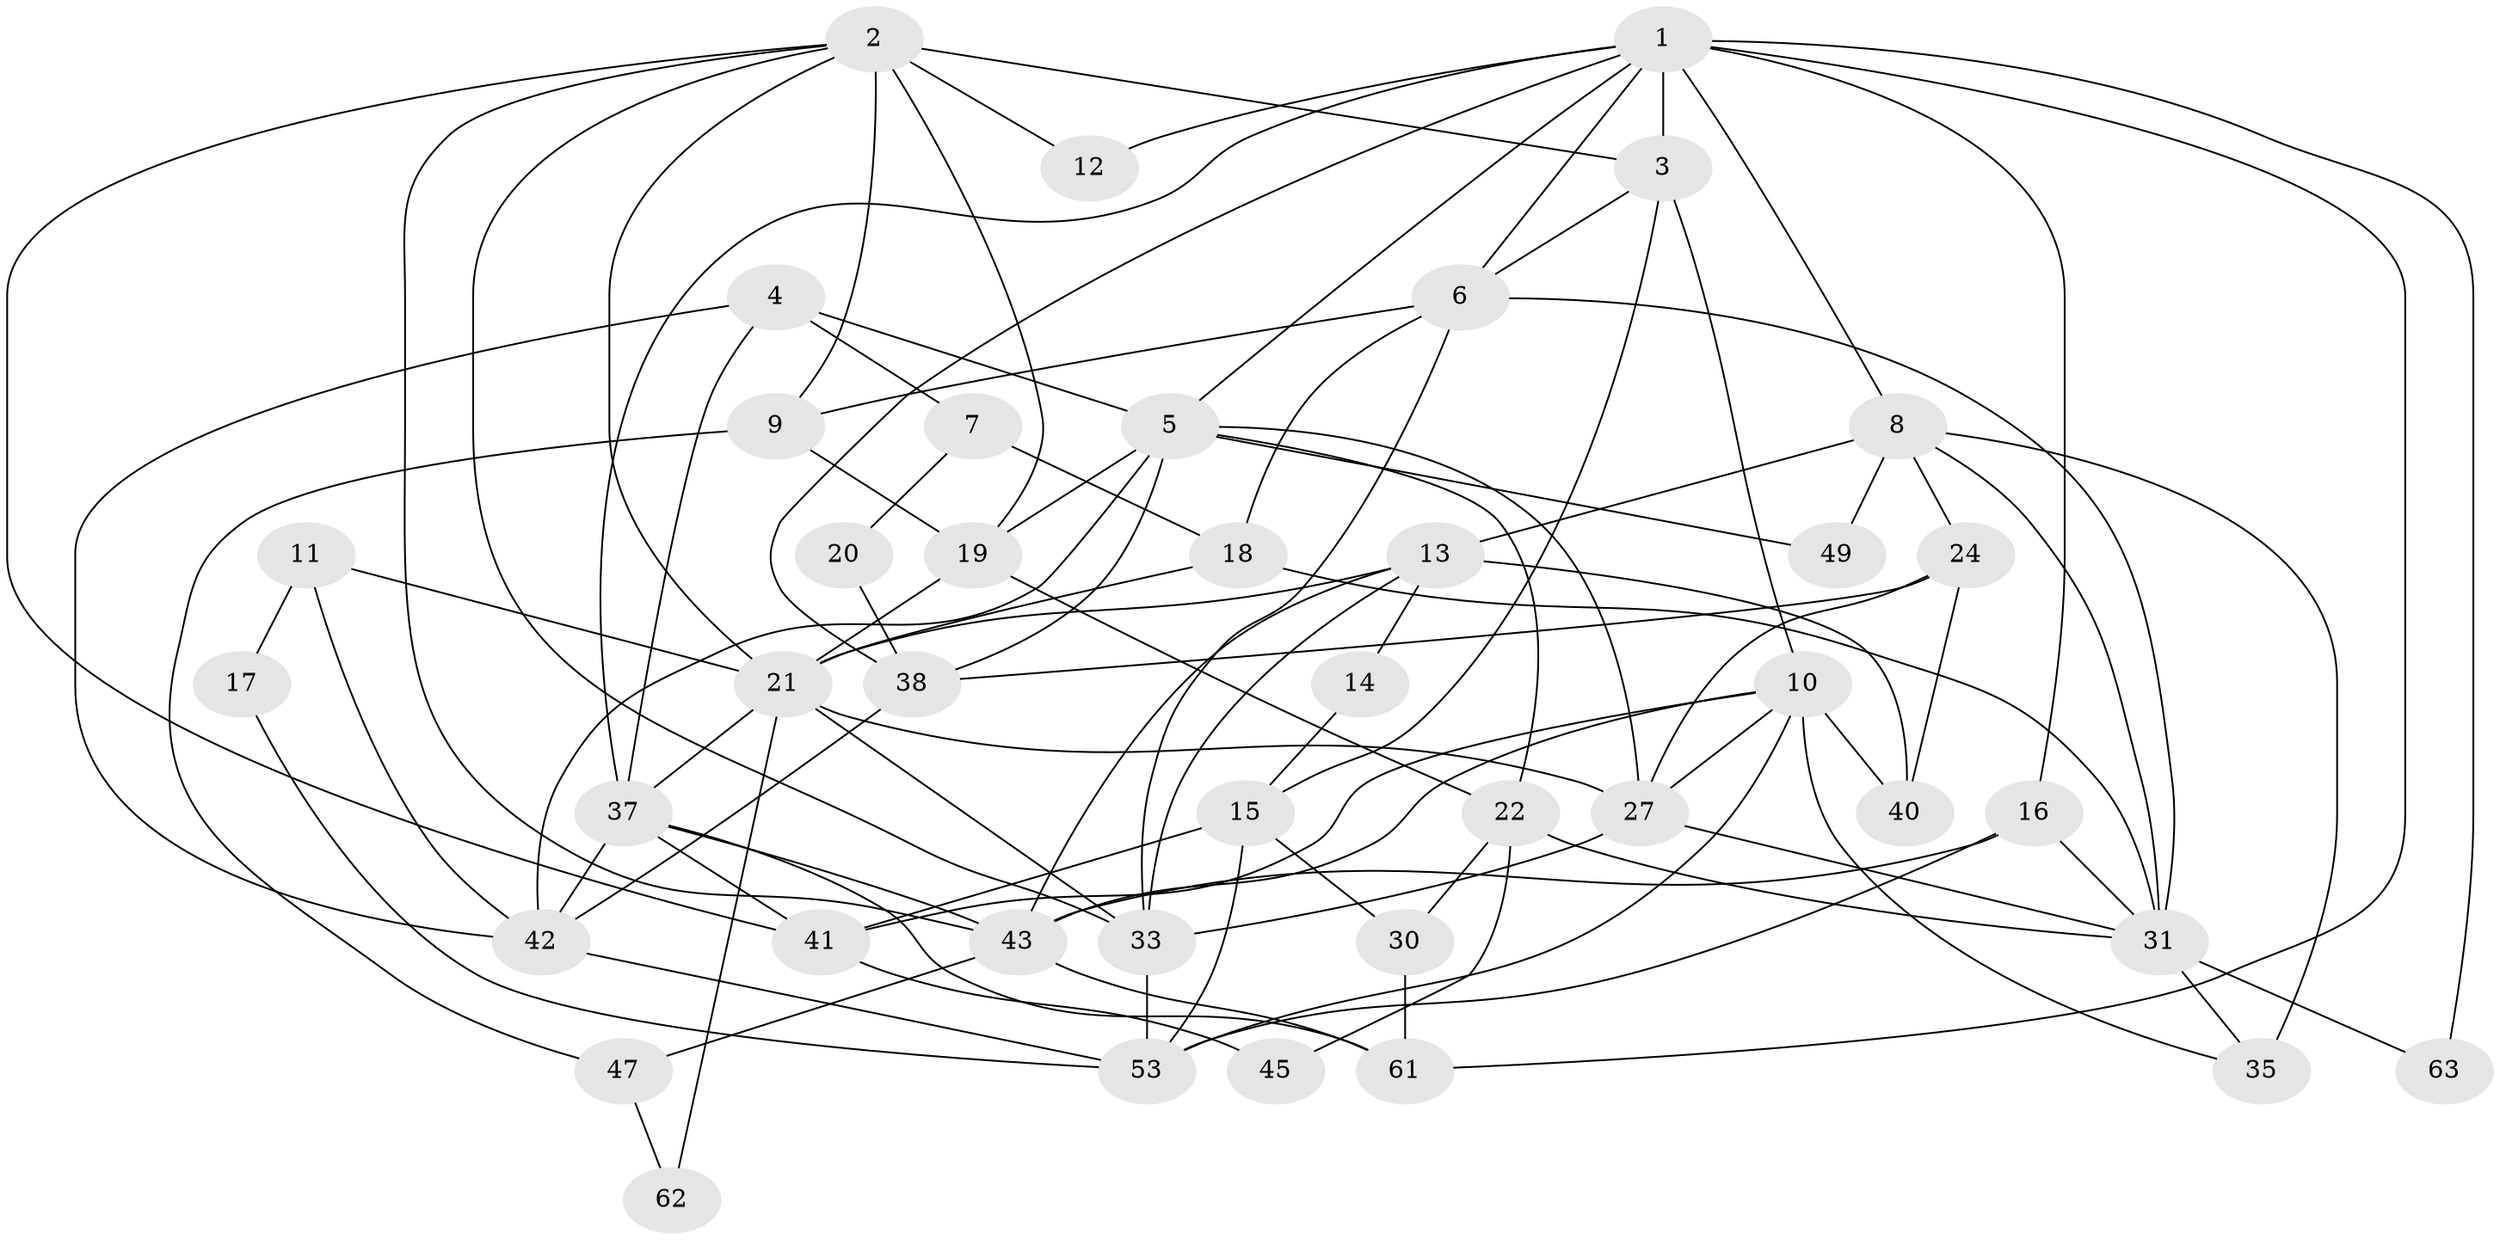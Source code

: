 // original degree distribution, {3: 0.3088235294117647, 4: 0.23529411764705882, 6: 0.11764705882352941, 5: 0.17647058823529413, 2: 0.1323529411764706, 11: 0.014705882352941176, 8: 0.014705882352941176}
// Generated by graph-tools (version 1.1) at 2025/11/02/27/25 16:11:24]
// undirected, 41 vertices, 97 edges
graph export_dot {
graph [start="1"]
  node [color=gray90,style=filled];
  1 [super="+29"];
  2 [super="+48"];
  3 [super="+57"];
  4 [super="+25"];
  5 [super="+58"];
  6 [super="+28"];
  7;
  8 [super="+46"];
  9 [super="+54"];
  10 [super="+59"];
  11;
  12;
  13 [super="+26"];
  14;
  15 [super="+23"];
  16 [super="+32"];
  17;
  18 [super="+60"];
  19 [super="+66"];
  20;
  21 [super="+36"];
  22 [super="+50"];
  24 [super="+52"];
  27;
  30 [super="+34"];
  31 [super="+51"];
  33 [super="+67"];
  35;
  37 [super="+68"];
  38 [super="+39"];
  40 [super="+56"];
  41;
  42 [super="+44"];
  43 [super="+55"];
  45;
  47;
  49;
  53 [super="+64"];
  61 [super="+65"];
  62;
  63;
  1 -- 6;
  1 -- 38;
  1 -- 8;
  1 -- 12;
  1 -- 16 [weight=2];
  1 -- 63;
  1 -- 37;
  1 -- 3;
  1 -- 5;
  1 -- 61;
  2 -- 9 [weight=2];
  2 -- 12;
  2 -- 41;
  2 -- 33;
  2 -- 21;
  2 -- 3;
  2 -- 43;
  2 -- 19 [weight=2];
  3 -- 6;
  3 -- 10;
  3 -- 15;
  4 -- 5;
  4 -- 42;
  4 -- 37;
  4 -- 7;
  5 -- 27;
  5 -- 38 [weight=3];
  5 -- 42;
  5 -- 49;
  5 -- 19;
  5 -- 22;
  6 -- 31;
  6 -- 9;
  6 -- 33;
  6 -- 18;
  7 -- 18;
  7 -- 20;
  8 -- 31;
  8 -- 35 [weight=2];
  8 -- 49;
  8 -- 24;
  8 -- 13;
  9 -- 47;
  9 -- 19;
  10 -- 41;
  10 -- 35;
  10 -- 27;
  10 -- 43;
  10 -- 53;
  10 -- 40;
  11 -- 21;
  11 -- 42;
  11 -- 17;
  13 -- 40;
  13 -- 33 [weight=2];
  13 -- 14;
  13 -- 21;
  13 -- 43;
  14 -- 15;
  15 -- 41;
  15 -- 53;
  15 -- 30;
  16 -- 53;
  16 -- 31;
  16 -- 43;
  17 -- 53;
  18 -- 21 [weight=2];
  18 -- 31;
  19 -- 21;
  19 -- 22;
  20 -- 38;
  21 -- 33;
  21 -- 37;
  21 -- 27;
  21 -- 62;
  22 -- 30;
  22 -- 45;
  22 -- 31;
  24 -- 40;
  24 -- 27;
  24 -- 38;
  27 -- 33;
  27 -- 31;
  30 -- 61;
  31 -- 35;
  31 -- 63;
  33 -- 53;
  37 -- 41;
  37 -- 42;
  37 -- 61;
  37 -- 43;
  38 -- 42;
  41 -- 45;
  42 -- 53;
  43 -- 47;
  43 -- 61;
  47 -- 62;
}
